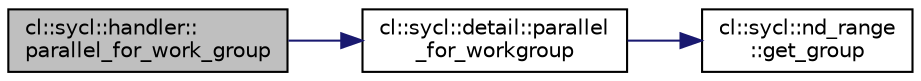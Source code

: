 digraph "cl::sycl::handler::parallel_for_work_group"
{
 // INTERACTIVE_SVG=YES
  bgcolor="transparent";
  edge [fontname="Helvetica",fontsize="10",labelfontname="Helvetica",labelfontsize="10"];
  node [fontname="Helvetica",fontsize="10",shape=record];
  rankdir="LR";
  Node1 [label="cl::sycl::handler::\lparallel_for_work_group",height=0.2,width=0.4,color="black", fillcolor="grey75", style="filled", fontcolor="black"];
  Node1 -> Node2 [color="midnightblue",fontsize="10",style="solid",fontname="Helvetica"];
  Node2 [label="cl::sycl::detail::parallel\l_for_workgroup",height=0.2,width=0.4,color="black",URL="$group__parallelism.html#gaaa0f5e798ca65419dce78013af732580",tooltip="Implement the loop on the work-groups. "];
  Node2 -> Node3 [color="midnightblue",fontsize="10",style="solid",fontname="Helvetica"];
  Node3 [label="cl::sycl::nd_range\l::get_group",height=0.2,width=0.4,color="black",URL="$group__parallelism.html#ab5801b571109a937c22bd71b772386bb",tooltip="Get the range of work-groups needed to run this ND-range. "];
}
